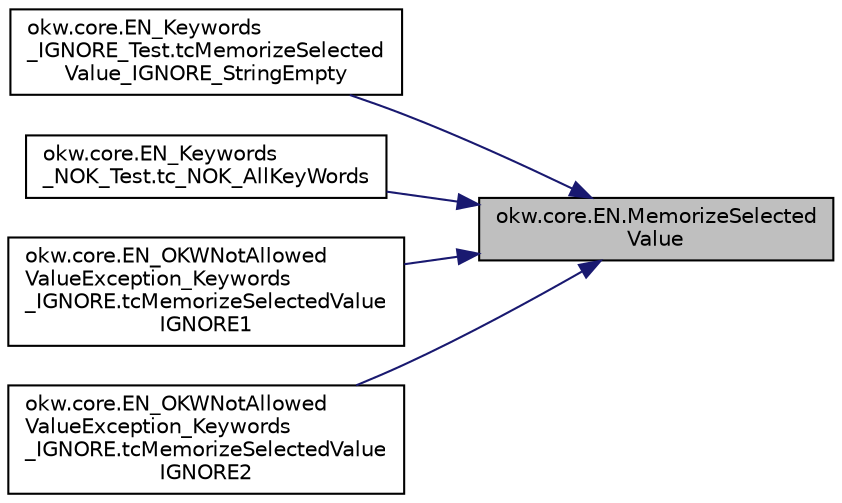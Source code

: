 digraph "okw.core.EN.MemorizeSelectedValue"
{
 // INTERACTIVE_SVG=YES
 // LATEX_PDF_SIZE
  edge [fontname="Helvetica",fontsize="10",labelfontname="Helvetica",labelfontsize="10"];
  node [fontname="Helvetica",fontsize="10",shape=record];
  rankdir="RL";
  Node1243 [label="okw.core.EN.MemorizeSelected\lValue",height=0.2,width=0.4,color="black", fillcolor="grey75", style="filled", fontcolor="black",tooltip="Keine Beschreibung zu \"MemorizeSelectedValue\" verfügbar."];
  Node1243 -> Node1244 [dir="back",color="midnightblue",fontsize="10",style="solid",fontname="Helvetica"];
  Node1244 [label="okw.core.EN_Keywords\l_IGNORE_Test.tcMemorizeSelected\lValue_IGNORE_StringEmpty",height=0.2,width=0.4,color="black", fillcolor="white", style="filled",URL="$classokw_1_1core_1_1_e_n___keywords___i_g_n_o_r_e___test.html#a1f44bc2621d061668af9e484602171f7",tooltip=" "];
  Node1243 -> Node1245 [dir="back",color="midnightblue",fontsize="10",style="solid",fontname="Helvetica"];
  Node1245 [label="okw.core.EN_Keywords\l_NOK_Test.tc_NOK_AllKeyWords",height=0.2,width=0.4,color="black", fillcolor="white", style="filled",URL="$classokw_1_1core_1_1_e_n___keywords___n_o_k___test.html#a81a960a2341dfb0e27da7871291c84dc",tooltip="Prüft methoden aufruf für einen einfachen Click."];
  Node1243 -> Node1246 [dir="back",color="midnightblue",fontsize="10",style="solid",fontname="Helvetica"];
  Node1246 [label="okw.core.EN_OKWNotAllowed\lValueException_Keywords\l_IGNORE.tcMemorizeSelectedValue\lIGNORE1",height=0.2,width=0.4,color="black", fillcolor="white", style="filled",URL="$classokw_1_1core_1_1_e_n___o_k_w_not_allowed_value_exception___keywords___i_g_n_o_r_e.html#ae5de04448f8df22f360181da046dbbba",tooltip="Prüft ob \"${IGNORE} \" die Ausnahme okw.exceptions.OKWNotAllowedValueException auslöst."];
  Node1243 -> Node1247 [dir="back",color="midnightblue",fontsize="10",style="solid",fontname="Helvetica"];
  Node1247 [label="okw.core.EN_OKWNotAllowed\lValueException_Keywords\l_IGNORE.tcMemorizeSelectedValue\lIGNORE2",height=0.2,width=0.4,color="black", fillcolor="white", style="filled",URL="$classokw_1_1core_1_1_e_n___o_k_w_not_allowed_value_exception___keywords___i_g_n_o_r_e.html#a17027c80a2f52ef3ad7305a91c331e08",tooltip="Prüft ob \"\"${IGNORE}${TCN}\" die Ausnahme okw.exceptions.OKWNotAllowedValueException auslöst."];
}
